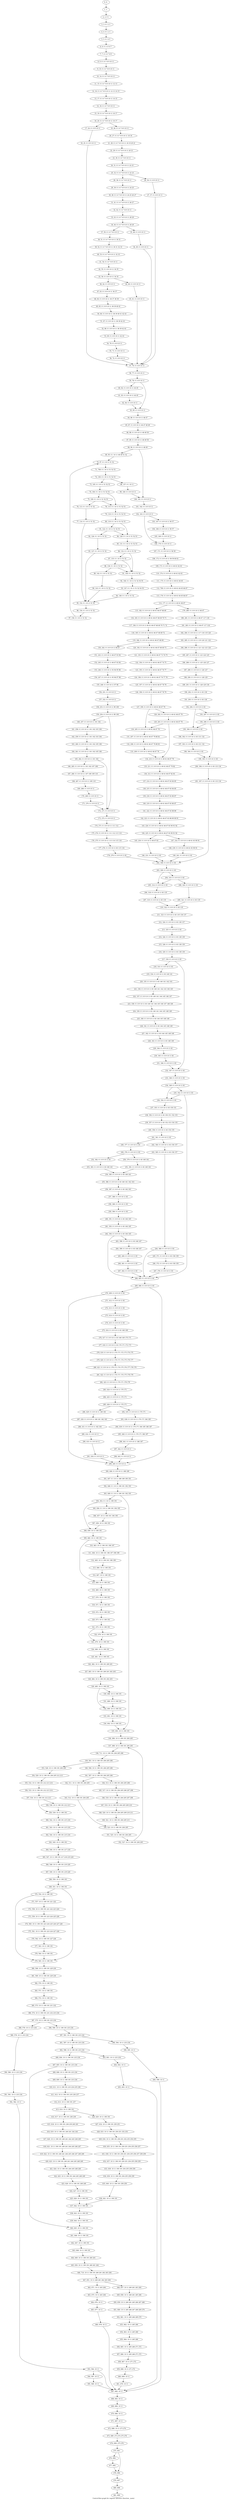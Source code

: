 digraph G {
graph [label="Control-flow-graph for register allocator (function _main)"]
0[label="0, 0: "];
1[label="1, 1: "];
2[label="2, 2: 0 1 "];
3[label="3, 3: 0 1 2 3 "];
4[label="4, 4: 0 1 2 3 "];
5[label="5, 5: 0 1 4 5 "];
6[label="6, 6: 0 1 4 5 6 7 "];
7[label="7, 7: 0 1 6 7 8 9 "];
8[label="8, 9: 0 1 6 7 8 9 10 11 "];
9[label="9, 10: 0 1 6 7 8 9 10 11 "];
10[label="10, 14: 0 1 6 7 8 9 10 11 "];
11[label="11, 15: 0 1 6 7 8 9 10 11 12 13 "];
12[label="12, 16: 0 1 6 7 8 9 10 11 12 13 14 15 "];
13[label="13, 17: 0 1 6 7 8 9 10 11 14 15 "];
14[label="14, 18: 0 1 6 7 8 9 10 11 "];
15[label="15, 19: 0 1 6 7 8 9 10 11 16 17 "];
16[label="16, 20: 0 1 6 7 8 9 10 11 16 17 "];
17[label="17, 24: 0 1 8 9 10 11 "];
18[label="18, 25: 0 1 8 9 10 11 "];
19[label="19, 26: 0 1 6 7 8 9 10 11 "];
20[label="20, 27: 0 1 6 7 8 9 10 11 18 19 "];
21[label="21, 28: 0 1 6 7 8 9 10 11 18 19 20 21 "];
22[label="22, 29: 0 1 6 7 8 9 10 11 20 21 "];
23[label="23, 30: 0 1 6 7 8 9 10 11 "];
24[label="24, 31: 0 1 6 7 8 9 10 11 22 23 "];
25[label="25, 32: 0 1 6 7 8 9 10 11 22 23 "];
26[label="26, 36: 0 1 8 9 10 11 "];
27[label="27, 37: 0 1 8 9 10 11 "];
28[label="28, 38: 0 1 6 7 8 9 10 11 "];
29[label="29, 39: 0 1 6 7 8 9 10 11 24 25 "];
30[label="30, 40: 0 1 6 7 8 9 10 11 24 25 26 27 "];
31[label="31, 41: 0 1 6 7 8 9 10 11 26 27 "];
32[label="32, 42: 0 1 6 7 8 9 10 11 "];
33[label="33, 43: 0 1 6 7 8 9 10 11 28 29 "];
34[label="34, 44: 0 1 6 7 8 9 10 11 28 29 "];
35[label="35, 48: 0 1 8 9 10 11 "];
36[label="36, 49: 0 1 8 9 10 11 "];
37[label="37, 50: 0 1 6 7 8 9 10 11 "];
38[label="38, 51: 0 1 6 7 8 9 10 11 30 31 "];
39[label="39, 52: 0 1 6 7 8 9 10 11 30 31 32 33 "];
40[label="40, 53: 0 1 6 7 8 9 10 11 32 33 "];
41[label="41, 54: 0 1 6 7 8 9 10 11 "];
42[label="42, 55: 0 1 8 9 10 11 34 35 "];
43[label="43, 56: 0 1 8 9 10 11 34 35 "];
44[label="44, 60: 0 1 8 9 10 11 "];
45[label="45, 61: 0 1 8 9 10 11 "];
46[label="46, 62: 0 1 8 9 10 11 "];
47[label="47, 63: 0 1 8 9 10 11 36 37 "];
48[label="48, 64: 0 1 8 9 10 11 36 37 38 39 "];
49[label="49, 65: 0 1 8 9 10 11 38 39 40 41 "];
50[label="50, 66: 0 1 8 9 10 11 38 39 40 41 42 43 "];
51[label="51, 67: 0 1 8 9 10 11 38 39 42 43 "];
52[label="52, 68: 0 1 8 9 10 11 38 39 42 43 "];
53[label="53, 69: 0 1 8 9 10 11 42 43 "];
54[label="54, 70: 0 1 8 9 10 11 "];
55[label="55, 71: 0 1 8 9 10 11 "];
56[label="56, 72: 0 1 8 9 10 11 "];
57[label="57, 76: 0 1 8 9 10 11 "];
58[label="58, 77: 0 1 8 9 10 11 "];
59[label="59, 78: 0 1 8 9 10 11 "];
60[label="60, 82: 0 1 8 9 10 11 44 45 "];
61[label="61, 83: 0 1 8 9 10 11 44 45 "];
62[label="62, 84: 0 1 8 9 10 11 "];
63[label="63, 85: 0 1 8 9 10 11 "];
64[label="64, 86: 0 1 8 9 10 11 46 47 "];
65[label="65, 87: 0 1 8 9 10 11 46 47 48 49 "];
66[label="66, 88: 0 1 8 9 10 11 48 49 50 "];
67[label="67, 89: 0 1 8 9 10 11 48 49 50 "];
68[label="68, 90: 0 1 8 9 10 11 48 49 "];
69[label="69, 95: 0 1 10 11 48 49 51 52 "];
70[label="70, 97: 0 1 10 11 51 52 "];
71[label="71, 708: 0 1 10 11 51 52 53 "];
72[label="72, 100: 0 1 10 11 51 52 53 "];
73[label="73, 105: 0 1 10 11 51 52 53 "];
74[label="74, 106: 0 1 10 11 51 52 53 "];
75[label="75, 109: 0 1 10 11 51 52 53 "];
76[label="76, 113: 0 1 10 11 51 52 "];
77[label="77, 114: 0 1 10 11 51 52 "];
78[label="78, 115: 0 1 10 11 51 52 53 "];
79[label="79, 118: 0 1 10 11 51 52 53 "];
80[label="80, 119: 0 1 10 11 51 52 53 "];
81[label="81, 122: 0 1 10 11 51 52 53 "];
82[label="82, 126: 0 1 10 11 51 52 "];
83[label="83, 127: 0 1 10 11 51 52 "];
84[label="84, 128: 0 1 10 11 51 52 53 "];
85[label="85, 131: 0 1 10 11 51 52 53 "];
86[label="86, 132: 0 1 10 11 51 52 "];
87[label="87, 135: 0 1 10 11 51 52 "];
88[label="88, 138: 0 1 10 11 51 52 "];
89[label="89, 142: 0 1 10 11 51 52 "];
90[label="90, 143: 0 1 10 11 51 52 "];
91[label="91, 144: 0 1 10 11 51 52 "];
92[label="92, 146: 0 1 10 11 51 52 54 55 "];
93[label="93, 147: 0 1 10 11 51 52 54 55 "];
94[label="94, 148: 0 1 10 11 51 52 "];
95[label="95, 152: 0 1 10 11 51 52 "];
96[label="96, 154: 0 1 10 11 51 52 "];
97[label="97, 156: 0 1 10 11 51 52 "];
98[label="98, 157: 0 1 10 11 "];
99[label="99, 160: 0 1 8 9 10 11 "];
100[label="100, 161: 0 1 8 9 10 11 "];
101[label="101, 162: 0 1 8 9 10 11 "];
102[label="102, 163: 0 1 8 9 10 11 "];
103[label="103, 167: 0 1 8 9 10 11 56 57 "];
104[label="104, 168: 0 1 8 9 10 11 56 57 "];
105[label="105, 169: 0 1 8 9 10 11 "];
106[label="106, 170: 0 1 8 9 10 11 "];
107[label="107, 171: 0 1 8 9 10 11 58 59 "];
108[label="108, 172: 0 1 8 9 10 11 58 59 60 61 "];
109[label="109, 173: 0 1 8 9 10 11 60 61 62 63 "];
110[label="110, 174: 0 1 8 9 10 11 60 61 62 63 "];
111[label="111, 175: 0 1 8 9 10 11 60 61 64 65 "];
112[label="112, 709: 0 1 8 9 10 11 60 61 64 65 66 67 "];
113[label="113, 176: 0 1 8 9 10 11 60 61 64 65 66 67 "];
114[label="114, 177: 0 1 8 9 10 11 60 61 66 67 "];
115[label="115, 182: 0 1 8 9 10 11 60 61 66 67 68 69 "];
116[label="116, 183: 0 1 8 9 10 11 60 61 66 67 68 69 70 71 "];
117[label="117, 184: 0 1 8 9 10 11 60 61 66 67 68 69 70 71 72 "];
118[label="118, 185: 0 1 8 9 10 11 60 61 66 67 68 69 72 "];
119[label="119, 186: 0 1 8 9 10 11 60 61 66 67 68 69 "];
120[label="120, 192: 0 1 8 9 10 11 60 61 66 67 68 69 73 "];
121[label="121, 193: 0 1 8 9 10 11 60 61 66 67 73 74 75 "];
122[label="122, 194: 0 1 8 9 10 11 60 61 66 67 74 75 "];
123[label="123, 195: 0 1 8 9 10 11 60 61 66 67 76 77 "];
124[label="124, 196: 0 1 8 9 10 11 60 61 66 67 76 77 78 "];
125[label="125, 197: 0 1 8 9 10 11 60 61 66 67 78 79 "];
126[label="126, 198: 0 1 8 9 10 11 60 61 66 67 78 79 "];
127[label="127, 199: 0 1 8 9 10 11 60 61 66 67 79 "];
128[label="128, 202: 0 1 8 9 10 11 60 61 66 67 79 "];
129[label="129, 203: 0 1 8 9 10 11 60 61 66 67 79 "];
130[label="130, 205: 0 1 8 9 10 11 60 61 66 67 79 "];
131[label="131, 207: 0 1 8 9 10 11 60 61 66 67 79 80 81 "];
132[label="132, 208: 0 1 8 9 10 11 60 61 66 67 79 80 81 "];
133[label="133, 209: 0 1 8 9 10 11 60 61 66 67 79 "];
134[label="134, 210: 0 1 8 9 10 11 60 61 66 67 79 "];
135[label="135, 211: 0 1 8 9 10 11 60 61 66 67 79 82 "];
136[label="136, 212: 0 1 8 9 10 11 60 61 66 67 82 83 "];
137[label="137, 214: 0 1 8 9 10 11 60 61 66 67 83 84 85 "];
138[label="138, 215: 0 1 8 9 10 11 60 61 66 67 83 84 85 "];
139[label="139, 218: 0 1 8 9 10 11 60 61 66 67 83 86 87 "];
140[label="140, 219: 0 1 8 9 10 11 60 61 66 67 83 86 87 "];
141[label="141, 222: 0 1 8 9 10 11 60 61 66 67 83 88 89 "];
142[label="142, 223: 0 1 8 9 10 11 60 61 66 67 83 88 89 90 91 "];
143[label="143, 224: 0 1 8 9 10 11 60 61 66 67 83 90 91 92 "];
144[label="144, 225: 0 1 8 9 10 11 60 61 66 67 83 90 91 92 "];
145[label="145, 230: 0 1 8 9 10 11 66 67 83 "];
146[label="146, 231: 0 1 8 9 10 11 83 "];
147[label="147, 232: 0 1 8 9 10 11 60 61 83 90 91 "];
148[label="148, 239: 0 1 8 9 10 11 60 61 83 90 91 "];
149[label="149, 241: 0 1 8 9 10 11 83 "];
150[label="150, 242: 0 1 8 9 10 11 66 67 "];
151[label="151, 243: 0 1 8 9 10 11 66 67 93 94 "];
152[label="152, 245: 0 1 8 9 10 11 66 67 93 94 "];
153[label="153, 246: 0 1 8 9 10 11 93 94 95 96 "];
154[label="154, 247: 0 1 8 9 10 11 95 96 97 98 "];
155[label="155, 248: 0 1 8 9 10 11 97 98 "];
156[label="156, 251: 0 1 8 9 10 11 "];
157[label="157, 252: 0 1 8 9 10 11 "];
158[label="158, 253: 0 1 8 9 10 11 99 100 "];
159[label="159, 254: 0 1 8 9 10 11 99 100 "];
160[label="160, 257: 0 1 8 9 10 11 101 102 "];
161[label="161, 258: 0 1 8 9 10 11 101 102 103 104 "];
162[label="162, 259: 0 1 8 9 10 11 101 102 103 104 "];
163[label="163, 260: 0 1 8 9 10 11 101 102 105 106 "];
164[label="164, 261: 0 1 8 9 10 11 101 102 105 106 "];
165[label="165, 262: 0 1 8 9 10 11 101 102 "];
166[label="166, 265: 0 1 8 9 10 11 101 102 107 108 "];
167[label="167, 266: 0 1 8 9 10 11 107 108 109 110 "];
168[label="168, 267: 0 1 8 9 10 11 109 110 "];
169[label="169, 268: 0 1 8 9 10 11 "];
170[label="170, 269: 0 1 8 9 10 11 "];
171[label="171, 270: 0 1 8 9 10 11 "];
172[label="172, 271: 0 1 8 9 10 11 "];
173[label="173, 272: 0 1 8 9 10 11 "];
174[label="174, 273: 0 1 8 9 10 11 111 112 "];
175[label="175, 274: 0 1 8 9 10 11 111 112 113 114 "];
176[label="176, 275: 0 1 8 9 10 11 113 114 115 116 "];
177[label="177, 276: 0 1 8 9 10 11 83 115 116 "];
178[label="178, 279: 0 1 8 9 10 11 83 "];
179[label="179, 280: 0 1 8 9 10 11 66 67 "];
180[label="180, 281: 0 1 8 9 10 11 66 67 117 118 "];
181[label="181, 283: 0 1 8 9 10 11 66 67 117 118 "];
182[label="182, 284: 0 1 8 9 10 11 117 118 119 120 "];
183[label="183, 285: 0 1 8 9 10 11 119 120 121 122 "];
184[label="184, 286: 0 1 8 9 10 11 121 122 123 124 "];
185[label="185, 287: 0 1 8 9 10 11 123 124 125 "];
186[label="186, 288: 0 1 8 9 10 11 125 126 127 "];
187[label="187, 289: 0 1 8 9 10 11 126 127 "];
188[label="188, 290: 0 1 8 9 10 11 128 129 "];
189[label="189, 291: 0 1 8 9 10 11 128 129 130 "];
190[label="190, 292: 0 1 8 9 10 11 83 130 "];
191[label="191, 293: 0 1 8 9 10 11 83 130 "];
192[label="192, 294: 0 1 8 9 10 11 83 "];
193[label="193, 297: 0 1 8 9 10 11 83 "];
194[label="194, 298: 0 1 8 9 10 11 83 "];
195[label="195, 300: 0 1 8 9 10 11 83 "];
196[label="196, 302: 0 1 8 9 10 11 83 131 132 "];
197[label="197, 303: 0 1 8 9 10 11 83 131 132 "];
198[label="198, 304: 0 1 8 9 10 11 83 "];
199[label="199, 305: 0 1 8 9 10 11 83 "];
200[label="200, 306: 0 1 8 9 10 11 83 133 134 "];
201[label="201, 307: 0 1 8 9 10 11 83 133 134 "];
202[label="202, 308: 0 1 8 9 10 11 83 "];
203[label="203, 309: 0 1 8 9 10 11 83 "];
204[label="204, 310: 0 1 8 9 10 11 83 "];
205[label="205, 314: 0 1 8 9 10 11 83 "];
206[label="206, 318: 0 1 8 9 10 11 83 135 "];
207[label="207, 319: 0 1 8 9 10 11 83 135 "];
208[label="208, 320: 0 1 8 9 10 11 83 "];
209[label="209, 321: 0 1 8 9 10 11 83 135 "];
210[label="210, 322: 0 1 8 9 10 11 83 135 "];
211[label="211, 323: 0 1 8 9 10 11 83 135 136 137 "];
212[label="212, 324: 0 1 8 9 10 11 83 136 137 "];
213[label="213, 325: 0 1 8 9 10 11 83 "];
214[label="214, 326: 0 1 8 9 10 11 83 138 139 "];
215[label="215, 328: 0 1 8 9 10 11 83 138 139 "];
216[label="216, 329: 0 1 8 9 10 11 83 138 139 "];
217[label="217, 330: 0 1 8 9 10 11 83 "];
218[label="218, 333: 0 1 8 9 10 11 83 "];
219[label="219, 334: 0 1 8 9 10 11 83 140 141 "];
220[label="220, 335: 0 1 8 9 10 11 83 140 141 142 143 "];
221[label="221, 336: 0 1 8 9 10 11 83 140 141 142 143 144 145 "];
222[label="222, 337: 0 1 8 9 10 11 83 140 141 144 145 146 147 "];
223[label="223, 338: 0 1 8 9 10 11 83 140 141 144 145 146 147 148 149 "];
224[label="224, 339: 0 1 8 9 10 11 83 140 141 144 145 148 149 "];
225[label="225, 340: 0 1 8 9 10 11 83 144 145 148 149 "];
226[label="226, 341: 0 1 8 9 10 11 83 144 145 148 149 "];
227[label="227, 342: 0 1 8 9 10 11 83 144 145 148 149 "];
228[label="228, 343: 0 1 8 9 10 11 83 148 149 "];
229[label="229, 344: 0 1 8 9 10 11 83 "];
230[label="230, 345: 0 1 8 9 10 11 83 "];
231[label="231, 346: 0 1 8 9 10 11 83 "];
232[label="232, 347: 0 1 8 9 10 11 83 "];
233[label="233, 348: 0 1 8 9 10 11 83 "];
234[label="234, 349: 0 1 8 9 10 11 83 "];
235[label="235, 352: 0 1 8 9 10 11 83 "];
236[label="236, 354: 0 1 8 9 10 11 83 "];
237[label="237, 355: 0 1 8 9 10 11 83 150 151 "];
238[label="238, 356: 0 1 8 9 10 11 83 150 151 152 153 "];
239[label="239, 357: 0 1 8 9 10 11 83 152 153 154 155 "];
240[label="240, 358: 0 1 8 9 10 11 83 154 155 "];
241[label="241, 361: 0 1 8 9 10 11 83 "];
242[label="242, 364: 0 1 8 9 10 11 83 156 157 "];
243[label="243, 365: 0 1 8 9 10 11 83 156 157 "];
244[label="244, 368: 0 1 8 9 10 11 83 "];
245[label="245, 371: 0 1 8 9 10 11 83 158 159 "];
246[label="246, 372: 0 1 8 9 10 11 83 158 159 "];
247[label="247, 376: 0 1 8 9 10 11 83 "];
248[label="248, 377: 0 1 8 9 10 11 83 "];
249[label="249, 378: 0 1 8 9 10 11 83 "];
250[label="250, 379: 0 1 8 9 10 11 83 160 161 "];
251[label="251, 381: 0 1 8 9 10 11 83 160 161 "];
252[label="252, 382: 0 1 8 9 10 11 83 "];
253[label="253, 383: 0 1 8 9 10 11 83 160 161 "];
254[label="254, 385: 0 1 8 9 10 11 83 160 161 "];
255[label="255, 386: 0 1 8 9 10 11 83 160 161 162 163 "];
256[label="256, 387: 0 1 8 9 10 11 83 162 163 "];
257[label="257, 388: 0 1 8 9 10 11 83 "];
258[label="258, 389: 0 1 8 9 10 11 83 "];
259[label="259, 390: 0 1 8 9 10 11 83 "];
260[label="260, 391: 0 1 8 9 10 11 83 164 165 "];
261[label="261, 393: 0 1 8 9 10 11 83 164 165 "];
262[label="262, 394: 0 1 8 9 10 11 83 164 165 "];
263[label="263, 398: 0 1 8 9 10 11 83 166 167 "];
264[label="264, 399: 0 1 8 9 10 11 83 166 167 "];
265[label="265, 400: 0 1 8 9 10 11 83 "];
266[label="266, 401: 0 1 8 9 10 11 83 "];
267[label="267, 402: 0 1 8 9 10 11 83 "];
268[label="268, 405: 0 1 8 9 10 11 83 "];
269[label="269, 406: 0 1 8 9 10 11 83 "];
270[label="270, 409: 0 1 8 9 10 11 83 "];
271[label="271, 412: 0 1 8 9 10 11 83 "];
272[label="272, 413: 0 1 8 9 10 11 83 "];
273[label="273, 414: 0 1 8 9 10 11 83 "];
274[label="274, 415: 0 1 8 9 10 11 83 "];
275[label="275, 416: 0 1 8 9 10 11 83 168 169 "];
276[label="276, 417: 0 1 8 9 10 11 83 168 169 170 171 "];
277[label="277, 418: 0 1 8 9 10 11 83 170 171 172 173 "];
278[label="278, 419: 0 1 8 9 10 11 170 171 172 173 174 175 "];
279[label="279, 420: 0 1 8 9 10 11 170 171 174 175 176 177 "];
280[label="280, 421: 0 1 8 9 10 11 170 171 174 175 176 177 178 179 "];
281[label="281, 422: 0 1 8 9 10 11 170 171 174 175 178 179 "];
282[label="282, 423: 0 1 8 9 10 11 170 171 178 179 "];
283[label="283, 424: 0 1 8 9 10 11 170 171 "];
284[label="284, 425: 0 1 8 9 10 11 170 171 "];
285[label="285, 426: 0 1 8 9 10 11 170 171 "];
286[label="286, 429: 0 1 8 9 10 11 180 181 "];
287[label="287, 430: 0 1 8 9 10 11 180 181 182 183 "];
288[label="288, 431: 0 1 8 9 10 11 182 183 "];
289[label="289, 432: 0 1 8 9 10 11 "];
290[label="290, 433: 0 1 8 9 10 11 "];
291[label="291, 434: 0 1 8 9 10 11 "];
292[label="292, 435: 0 1 8 9 10 11 170 171 "];
293[label="293, 438: 0 1 8 9 10 11 170 171 184 185 "];
294[label="294, 439: 0 1 8 9 10 11 170 171 184 185 186 187 "];
295[label="295, 440: 0 1 8 9 10 11 170 171 186 187 "];
296[label="296, 441: 0 1 8 9 10 11 186 187 "];
297[label="297, 442: 0 1 8 9 10 11 "];
298[label="298, 443: 0 1 8 9 10 11 "];
299[label="299, 445: 0 1 8 9 10 11 "];
300[label="300, 446: 0 1 8 9 10 11 188 189 "];
301[label="301, 447: 0 1 10 11 188 189 190 191 "];
302[label="302, 448: 0 1 10 11 190 191 192 193 "];
303[label="303, 449: 0 1 10 11 190 191 192 193 "];
304[label="304, 452: 0 1 10 11 190 191 "];
305[label="305, 456: 0 1 10 11 190 191 194 195 "];
306[label="306, 457: 10 11 190 191 194 195 "];
307[label="307, 458: 10 11 190 191 "];
308[label="308, 459: 10 11 190 191 "];
309[label="309, 460: 10 11 190 191 "];
310[label="310, 463: 10 11 190 191 196 197 "];
311[label="311, 464: 10 11 190 191 196 197 198 199 "];
312[label="312, 465: 10 11 190 191 198 199 "];
313[label="313, 466: 10 11 190 191 "];
314[label="314, 467: 10 11 190 191 "];
315[label="315, 468: 10 11 190 191 "];
316[label="316, 469: 10 11 190 191 "];
317[label="317, 470: 10 11 190 191 "];
318[label="318, 471: 10 11 190 191 "];
319[label="319, 472: 10 11 190 191 "];
320[label="320, 473: 10 11 190 191 "];
321[label="321, 475: 10 11 190 191 "];
322[label="322, 478: 10 11 190 191 "];
323[label="323, 479: 10 11 190 191 "];
324[label="324, 480: 10 11 190 191 "];
325[label="325, 481: 10 11 190 191 "];
326[label="326, 482: 10 11 190 191 200 201 "];
327[label="327, 483: 10 11 190 191 200 201 202 203 "];
328[label="328, 484: 10 11 190 191 202 203 "];
329[label="329, 485: 10 11 190 191 "];
330[label="330, 488: 10 11 190 191 "];
331[label="331, 489: 10 11 190 191 "];
332[label="332, 490: 10 11 190 191 "];
333[label="333, 491: 10 11 190 191 "];
334[label="334, 492: 10 11 190 191 "];
335[label="335, 493: 10 11 190 191 "];
336[label="336, 496: 10 11 190 191 204 205 "];
337[label="337, 498: 10 11 190 191 204 205 "];
338[label="338, 711: 10 11 190 191 204 205 206 "];
339[label="339, 501: 10 11 190 191 204 205 206 "];
340[label="340, 506: 10 11 190 191 204 205 206 "];
341[label="341, 507: 10 11 190 191 204 205 206 "];
342[label="342, 511: 10 11 190 191 204 205 "];
343[label="343, 512: 10 11 190 191 204 205 "];
344[label="344, 513: 10 11 190 191 204 205 206 "];
345[label="345, 517: 10 11 190 191 204 205 206 207 208 "];
346[label="346, 518: 10 11 190 191 204 205 207 208 "];
347[label="347, 519: 10 11 190 191 204 205 209 210 "];
348[label="348, 520: 10 11 190 191 204 205 209 210 211 "];
349[label="349, 521: 10 11 190 191 204 205 211 "];
350[label="350, 523: 10 11 190 191 204 205 "];
351[label="351, 525: 10 11 190 191 204 205 "];
352[label="352, 527: 10 11 190 191 204 205 "];
353[label="353, 528: 10 11 190 191 204 205 "];
354[label="354, 529: 10 11 190 191 204 205 212 213 "];
355[label="355, 532: 10 11 190 191 212 213 214 "];
356[label="356, 533: 10 11 190 191 212 213 214 "];
357[label="357, 534: 10 11 190 191 212 213 "];
358[label="358, 538: 10 11 190 191 212 213 "];
359[label="359, 539: 10 11 190 191 "];
360[label="360, 542: 10 11 190 191 215 216 "];
361[label="361, 543: 10 11 190 191 215 216 "];
362[label="362, 544: 10 11 190 191 215 216 "];
363[label="363, 545: 10 11 190 191 "];
364[label="364, 546: 10 11 190 191 217 218 "];
365[label="365, 547: 10 11 190 191 217 218 219 220 "];
366[label="366, 548: 10 11 190 191 219 220 "];
367[label="367, 549: 10 11 190 191 219 220 "];
368[label="368, 550: 10 11 190 191 "];
369[label="369, 551: 10 11 190 191 "];
370[label="370, 554: 10 11 190 191 "];
371[label="371, 557: 10 11 190 191 221 222 "];
372[label="372, 558: 10 11 190 191 221 222 223 224 "];
373[label="373, 559: 10 11 190 191 223 224 225 226 "];
374[label="374, 560: 10 11 190 191 223 224 225 226 227 228 "];
375[label="375, 561: 10 11 190 191 223 224 227 228 "];
376[label="376, 562: 10 11 190 191 227 228 "];
377[label="377, 563: 10 11 190 191 "];
378[label="378, 564: 10 11 190 191 "];
379[label="379, 565: 10 11 190 191 "];
380[label="380, 568: 10 11 190 191 229 230 "];
381[label="381, 569: 10 11 190 191 229 230 "];
382[label="382, 570: 10 11 190 191 "];
383[label="383, 571: 10 11 190 191 "];
384[label="384, 572: 10 11 190 191 "];
385[label="385, 573: 10 11 190 191 231 232 "];
386[label="386, 574: 10 11 190 191 231 232 233 234 "];
387[label="387, 575: 10 11 190 191 233 234 "];
388[label="388, 578: 10 11 233 234 "];
389[label="389, 579: 10 11 233 234 "];
390[label="390, 580: 10 11 233 234 "];
391[label="391, 581: 10 11 233 234 "];
392[label="392, 582: 10 11 "];
393[label="393, 584: 10 11 "];
394[label="394, 587: 10 11 "];
395[label="395, 589: 10 11 "];
396[label="396, 590: 10 11 190 191 233 234 "];
397[label="397, 591: 10 11 190 191 233 234 "];
398[label="398, 594: 10 11 233 234 "];
399[label="399, 595: 10 11 "];
400[label="400, 596: 10 11 "];
401[label="401, 597: 10 11 190 191 233 234 "];
402[label="402, 598: 10 11 190 191 233 234 "];
403[label="403, 601: 10 11 233 234 "];
404[label="404, 602: 10 11 "];
405[label="405, 603: 10 11 "];
406[label="406, 604: 10 11 190 191 233 234 "];
407[label="407, 605: 10 11 190 191 233 234 "];
408[label="408, 608: 10 11 190 191 233 234 "];
409[label="409, 609: 10 11 190 191 233 234 "];
410[label="410, 611: 10 11 190 191 233 234 235 236 "];
411[label="411, 612: 10 11 190 191 235 236 237 "];
412[label="412, 613: 10 11 190 191 237 "];
413[label="413, 614: 10 11 190 191 "];
414[label="414, 617: 10 11 190 191 238 239 "];
415[label="415, 618: 10 11 190 191 238 239 240 241 "];
416[label="416, 619: 10 11 190 191 240 241 242 243 "];
417[label="417, 620: 10 11 190 191 240 241 242 243 244 245 "];
418[label="418, 621: 10 11 190 191 240 241 244 245 246 247 "];
419[label="419, 622: 10 11 190 191 240 241 244 245 246 247 248 249 "];
420[label="420, 623: 10 11 190 191 240 241 244 245 248 249 "];
421[label="421, 624: 10 11 190 191 244 245 248 249 "];
422[label="422, 625: 10 11 190 191 244 245 248 249 "];
423[label="423, 626: 10 11 190 191 248 249 "];
424[label="424, 627: 10 11 190 191 "];
425[label="425, 628: 10 11 190 191 "];
426[label="426, 629: 10 11 190 191 "];
427[label="427, 632: 10 11 190 191 250 251 "];
428[label="428, 633: 10 11 190 191 250 251 252 253 "];
429[label="429, 634: 10 11 190 191 250 251 252 253 254 255 "];
430[label="430, 635: 10 11 190 191 250 251 254 255 256 257 "];
431[label="431, 636: 10 11 190 191 250 251 254 255 256 257 258 259 "];
432[label="432, 637: 10 11 190 191 250 251 254 255 258 259 "];
433[label="433, 638: 10 11 190 191 254 255 258 259 "];
434[label="434, 639: 10 11 190 191 254 255 258 259 "];
435[label="435, 640: 10 11 190 191 258 259 "];
436[label="436, 641: 10 11 190 191 "];
437[label="437, 642: 10 11 190 191 "];
438[label="438, 643: 10 11 190 191 "];
439[label="439, 644: 10 11 190 191 "];
440[label="440, 645: 10 11 190 191 "];
441[label="441, 646: 10 11 190 191 "];
442[label="442, 647: 10 11 190 191 "];
443[label="443, 648: 10 11 190 191 "];
444[label="444, 649: 10 11 190 191 260 261 "];
445[label="445, 650: 10 11 190 191 260 261 262 "];
446[label="446, 710: 10 11 190 191 260 261 262 263 264 "];
447[label="447, 651: 10 11 260 261 262 263 264 "];
448[label="448, 657: 10 11 260 261 263 264 "];
449[label="449, 658: 10 11 260 261 265 266 "];
450[label="450, 659: 10 11 260 261 265 266 267 268 "];
451[label="451, 660: 10 11 265 266 267 268 269 270 "];
452[label="452, 661: 10 11 265 266 269 270 "];
453[label="453, 662: 10 11 265 266 "];
454[label="454, 663: 10 11 265 266 "];
455[label="455, 664: 10 11 265 266 "];
456[label="456, 665: 10 11 265 266 271 272 "];
457[label="457, 666: 10 11 265 266 271 272 "];
458[label="458, 667: 10 11 271 272 "];
459[label="459, 668: 10 11 271 272 "];
460[label="460, 669: 10 11 "];
461[label="461, 670: 10 11 "];
462[label="462, 671: 10 11 263 264 "];
463[label="463, 675: 10 11 263 264 "];
464[label="464, 676: 10 11 "];
465[label="465, 677: 10 11 "];
466[label="466, 678: 10 11 "];
467[label="467, 682: 10 11 "];
468[label="468, 683: 10 11 "];
469[label="469, 684: 10 11 "];
470[label="470, 686: 10 11 "];
471[label="471, 687: 10 11 "];
472[label="472, 688: 10 11 273 274 "];
473[label="473, 689: 273 274 275 276 "];
474[label="474, 690: 275 276 "];
475[label="475, 691: "];
476[label="476, 694: "];
477[label="477, 695: "];
478[label="478, 696: "];
479[label="479, 697: "];
480[label="480, 698: "];
481[label="481, 699: "];
0->1 ;
1->2 ;
2->3 ;
3->4 ;
4->5 ;
5->6 ;
6->7 ;
7->8 ;
8->9 ;
9->10 ;
10->11 ;
11->12 ;
12->13 ;
13->14 ;
14->15 ;
15->16 ;
16->17 ;
16->19 ;
17->18 ;
18->57 ;
19->20 ;
20->21 ;
21->22 ;
22->23 ;
23->24 ;
24->25 ;
25->26 ;
25->28 ;
26->27 ;
27->57 ;
28->29 ;
29->30 ;
30->31 ;
31->32 ;
32->33 ;
33->34 ;
34->35 ;
34->37 ;
35->36 ;
36->57 ;
37->38 ;
38->39 ;
39->40 ;
40->41 ;
41->42 ;
42->43 ;
43->44 ;
43->46 ;
44->45 ;
45->57 ;
46->47 ;
47->48 ;
48->49 ;
49->50 ;
50->51 ;
51->52 ;
52->53 ;
53->54 ;
54->55 ;
55->56 ;
56->57 ;
57->58 ;
58->59 ;
59->60 ;
59->63 ;
60->61 ;
61->62 ;
62->63 ;
63->64 ;
64->65 ;
65->66 ;
66->67 ;
67->68 ;
68->69 ;
68->100 ;
69->70 ;
70->71 ;
71->72 ;
72->73 ;
72->98 ;
73->74 ;
74->75 ;
74->78 ;
75->76 ;
75->78 ;
76->77 ;
77->95 ;
78->79 ;
79->80 ;
80->81 ;
80->84 ;
81->82 ;
81->84 ;
82->83 ;
83->95 ;
84->85 ;
85->86 ;
86->87 ;
86->91 ;
87->88 ;
87->91 ;
88->89 ;
88->91 ;
89->90 ;
90->95 ;
91->92 ;
92->93 ;
93->94 ;
94->95 ;
95->96 ;
96->97 ;
97->70 ;
98->99 ;
99->100 ;
100->101 ;
101->102 ;
102->103 ;
102->106 ;
103->104 ;
104->105 ;
105->106 ;
106->107 ;
107->108 ;
108->109 ;
109->110 ;
110->111 ;
111->112 ;
112->113 ;
113->114 ;
114->115 ;
114->179 ;
115->116 ;
116->117 ;
117->118 ;
118->119 ;
119->120 ;
119->150 ;
120->121 ;
121->122 ;
122->123 ;
123->124 ;
124->125 ;
125->126 ;
126->127 ;
127->128 ;
127->130 ;
128->129 ;
129->130 ;
129->134 ;
130->131 ;
131->132 ;
132->133 ;
133->134 ;
134->135 ;
135->136 ;
136->137 ;
137->138 ;
138->139 ;
139->140 ;
140->141 ;
141->142 ;
142->143 ;
143->144 ;
144->145 ;
144->147 ;
145->146 ;
146->202 ;
147->148 ;
148->149 ;
149->202 ;
150->151 ;
151->152 ;
152->153 ;
153->154 ;
154->155 ;
155->156 ;
156->157 ;
157->158 ;
158->159 ;
159->160 ;
159->172 ;
160->161 ;
161->162 ;
162->163 ;
163->164 ;
164->165 ;
165->166 ;
165->172 ;
166->167 ;
167->168 ;
168->169 ;
169->170 ;
170->171 ;
171->172 ;
172->173 ;
173->174 ;
174->175 ;
175->176 ;
176->177 ;
177->178 ;
178->202 ;
179->180 ;
180->181 ;
181->182 ;
182->183 ;
183->184 ;
184->185 ;
185->186 ;
186->187 ;
187->188 ;
188->189 ;
189->190 ;
190->191 ;
191->192 ;
192->193 ;
192->195 ;
193->194 ;
194->195 ;
194->199 ;
195->196 ;
196->197 ;
197->198 ;
198->199 ;
199->200 ;
200->201 ;
201->202 ;
202->203 ;
203->204 ;
203->205 ;
204->205 ;
204->208 ;
205->206 ;
206->207 ;
207->210 ;
208->209 ;
209->210 ;
210->211 ;
211->212 ;
212->213 ;
213->214 ;
214->215 ;
215->216 ;
216->217 ;
217->218 ;
217->232 ;
218->219 ;
219->220 ;
220->221 ;
221->222 ;
222->223 ;
223->224 ;
224->225 ;
225->226 ;
226->227 ;
227->228 ;
228->229 ;
229->230 ;
230->231 ;
231->232 ;
232->233 ;
233->234 ;
234->235 ;
234->236 ;
235->236 ;
235->268 ;
236->237 ;
237->238 ;
238->239 ;
239->240 ;
240->241 ;
241->242 ;
241->248 ;
242->243 ;
243->244 ;
244->245 ;
244->268 ;
245->246 ;
246->247 ;
247->268 ;
248->249 ;
249->250 ;
249->252 ;
250->251 ;
251->254 ;
252->253 ;
253->254 ;
254->255 ;
255->256 ;
256->257 ;
257->258 ;
258->259 ;
259->260 ;
260->261 ;
261->262 ;
262->263 ;
262->268 ;
263->264 ;
264->265 ;
265->266 ;
266->267 ;
267->268 ;
268->269 ;
269->270 ;
269->299 ;
270->271 ;
270->299 ;
271->272 ;
272->273 ;
273->274 ;
274->275 ;
275->276 ;
276->277 ;
277->278 ;
278->279 ;
279->280 ;
280->281 ;
281->282 ;
282->283 ;
283->284 ;
284->285 ;
285->286 ;
285->292 ;
286->287 ;
287->288 ;
288->289 ;
289->290 ;
290->291 ;
291->299 ;
292->293 ;
293->294 ;
294->295 ;
295->296 ;
296->297 ;
297->298 ;
298->299 ;
299->300 ;
300->301 ;
301->302 ;
302->303 ;
303->304 ;
303->335 ;
304->305 ;
304->308 ;
305->306 ;
306->307 ;
307->308 ;
308->309 ;
309->310 ;
309->315 ;
310->311 ;
311->312 ;
312->313 ;
313->314 ;
314->315 ;
315->316 ;
316->317 ;
317->318 ;
318->319 ;
319->320 ;
320->321 ;
321->322 ;
321->323 ;
322->323 ;
323->324 ;
324->325 ;
325->326 ;
326->327 ;
327->328 ;
328->329 ;
329->330 ;
329->332 ;
330->331 ;
331->332 ;
332->333 ;
333->334 ;
334->335 ;
335->336 ;
336->337 ;
337->338 ;
338->339 ;
339->340 ;
339->353 ;
340->341 ;
341->342 ;
341->344 ;
342->343 ;
343->350 ;
344->345 ;
345->346 ;
346->347 ;
347->348 ;
348->349 ;
349->350 ;
350->351 ;
351->352 ;
352->337 ;
353->354 ;
354->355 ;
355->356 ;
356->357 ;
357->358 ;
357->359 ;
358->359 ;
359->360 ;
360->361 ;
361->362 ;
362->363 ;
363->364 ;
364->365 ;
365->366 ;
366->367 ;
367->368 ;
368->369 ;
369->370 ;
369->379 ;
370->371 ;
370->379 ;
371->372 ;
372->373 ;
373->374 ;
374->375 ;
375->376 ;
376->377 ;
377->378 ;
378->379 ;
379->380 ;
380->381 ;
381->382 ;
382->383 ;
383->384 ;
384->385 ;
385->386 ;
386->387 ;
387->388 ;
387->396 ;
388->389 ;
389->390 ;
390->391 ;
391->392 ;
392->393 ;
393->394 ;
393->467 ;
394->395 ;
395->467 ;
396->397 ;
397->398 ;
397->401 ;
398->399 ;
399->400 ;
400->467 ;
401->402 ;
402->403 ;
402->406 ;
403->404 ;
404->405 ;
405->467 ;
406->407 ;
407->408 ;
407->440 ;
408->409 ;
409->410 ;
410->411 ;
411->412 ;
412->413 ;
413->414 ;
413->426 ;
414->415 ;
415->416 ;
416->417 ;
417->418 ;
418->419 ;
419->420 ;
420->421 ;
421->422 ;
422->423 ;
423->424 ;
424->425 ;
425->437 ;
426->427 ;
427->428 ;
428->429 ;
429->430 ;
430->431 ;
431->432 ;
432->433 ;
433->434 ;
434->435 ;
435->436 ;
436->437 ;
437->438 ;
438->439 ;
439->440 ;
440->441 ;
441->442 ;
442->443 ;
443->444 ;
444->445 ;
445->446 ;
446->447 ;
447->448 ;
447->462 ;
448->449 ;
449->450 ;
450->451 ;
451->452 ;
452->453 ;
453->454 ;
454->455 ;
455->456 ;
456->457 ;
457->458 ;
458->459 ;
459->460 ;
460->461 ;
461->467 ;
462->463 ;
463->464 ;
464->465 ;
465->466 ;
466->467 ;
467->468 ;
468->469 ;
469->470 ;
470->471 ;
471->472 ;
472->473 ;
473->474 ;
474->475 ;
475->476 ;
475->478 ;
476->477 ;
477->478 ;
478->479 ;
479->480 ;
480->481 ;
}
